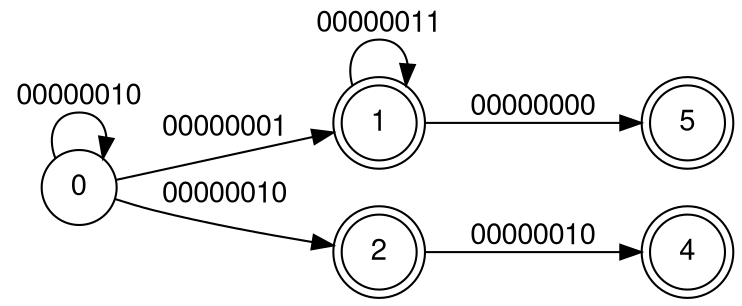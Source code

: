  digraph finite_state_machine {
	fontname="Helvetica,Arial,sans-serif"
	node [fontname="Helvetica,Arial,sans-serif"]
	edge [fontname="Helvetica,Arial,sans-serif"]
	rankdir=LR;
	node [shape = doublecircle]; 1 2 4 5;
	node [shape = circle];
	0 -> 1 [label =" 00000001 "]; 
	0 -> 0 [label =" 00000010 "]; 
	0 -> 2 [label =" 00000010 "]; 
	1 -> 1 [label =" 00000011 "]; 
	1 -> 5 [label =" 00000000 "]; 
	2 -> 4 [label =" 00000010 "]; 
}   